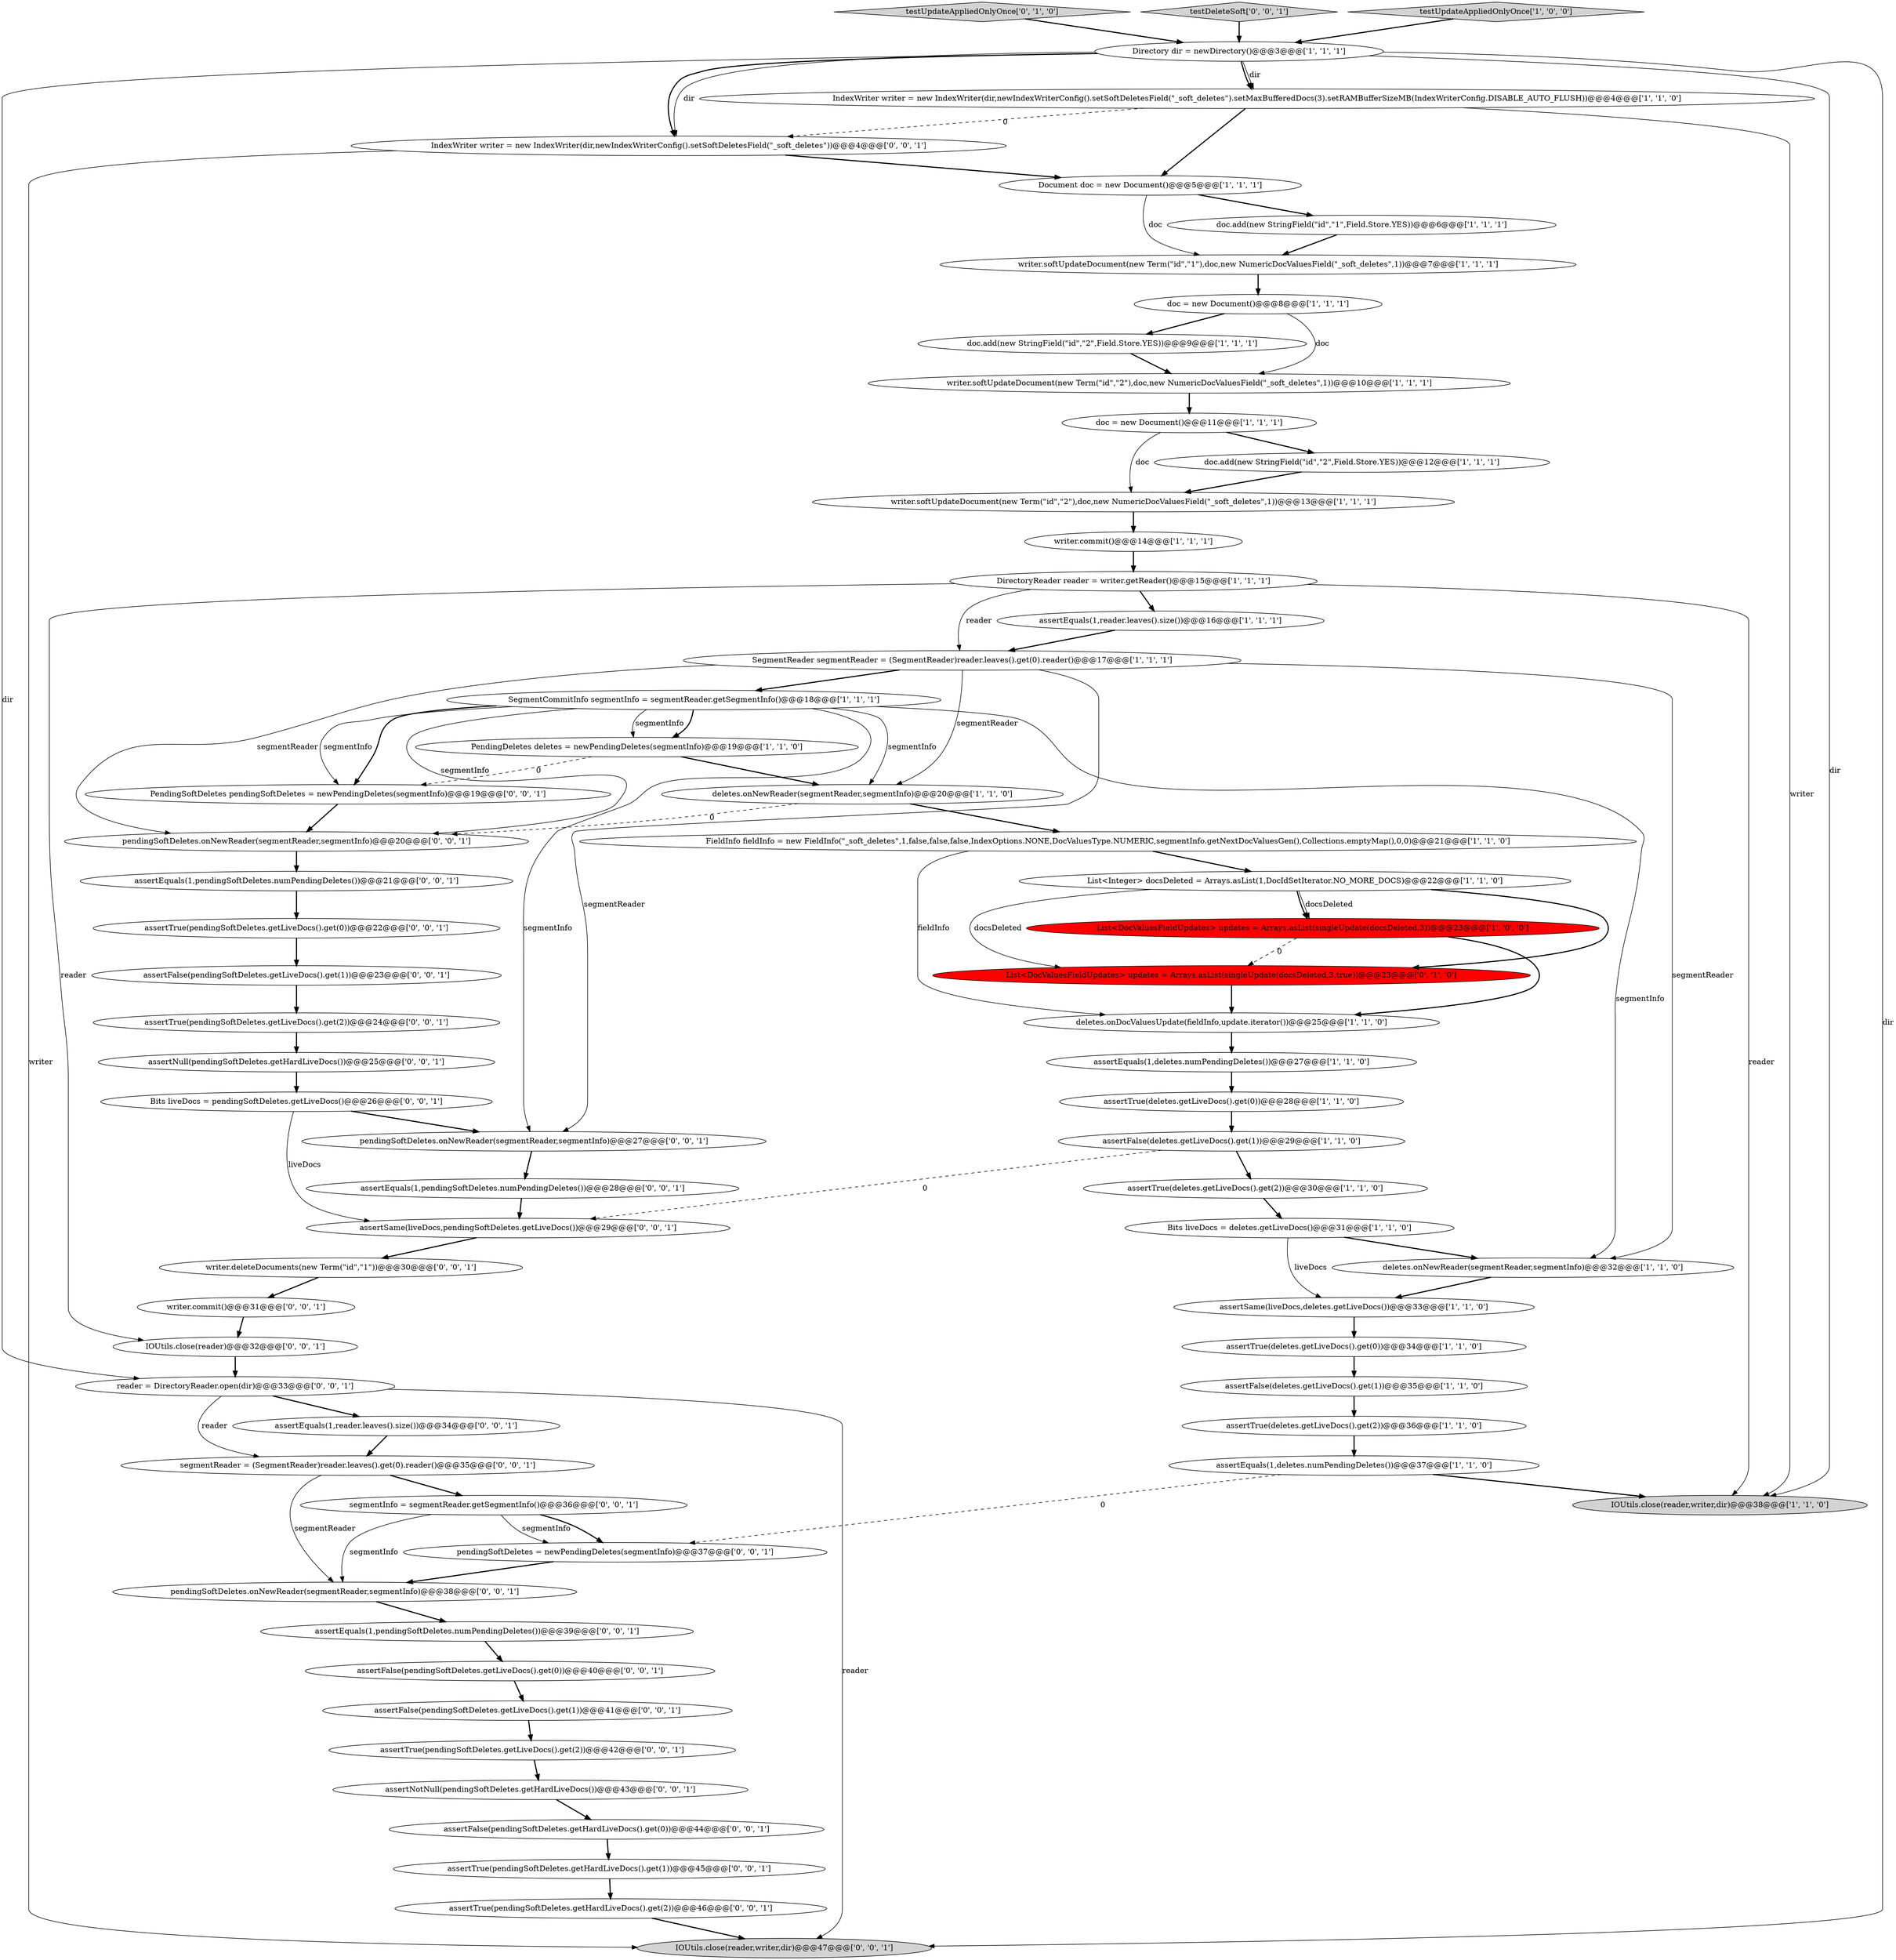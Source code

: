 digraph {
56 [style = filled, label = "assertFalse(pendingSoftDeletes.getLiveDocs().get(0))@@@40@@@['0', '0', '1']", fillcolor = white, shape = ellipse image = "AAA0AAABBB3BBB"];
32 [style = filled, label = "deletes.onNewReader(segmentReader,segmentInfo)@@@20@@@['1', '1', '0']", fillcolor = white, shape = ellipse image = "AAA0AAABBB1BBB"];
36 [style = filled, label = "testUpdateAppliedOnlyOnce['0', '1', '0']", fillcolor = lightgray, shape = diamond image = "AAA0AAABBB2BBB"];
4 [style = filled, label = "doc.add(new StringField(\"id\",\"2\",Field.Store.YES))@@@12@@@['1', '1', '1']", fillcolor = white, shape = ellipse image = "AAA0AAABBB1BBB"];
53 [style = filled, label = "writer.deleteDocuments(new Term(\"id\",\"1\"))@@@30@@@['0', '0', '1']", fillcolor = white, shape = ellipse image = "AAA0AAABBB3BBB"];
16 [style = filled, label = "writer.commit()@@@14@@@['1', '1', '1']", fillcolor = white, shape = ellipse image = "AAA0AAABBB1BBB"];
3 [style = filled, label = "SegmentCommitInfo segmentInfo = segmentReader.getSegmentInfo()@@@18@@@['1', '1', '1']", fillcolor = white, shape = ellipse image = "AAA0AAABBB1BBB"];
38 [style = filled, label = "assertNull(pendingSoftDeletes.getHardLiveDocs())@@@25@@@['0', '0', '1']", fillcolor = white, shape = ellipse image = "AAA0AAABBB3BBB"];
39 [style = filled, label = "testDeleteSoft['0', '0', '1']", fillcolor = lightgray, shape = diamond image = "AAA0AAABBB3BBB"];
48 [style = filled, label = "pendingSoftDeletes.onNewReader(segmentReader,segmentInfo)@@@20@@@['0', '0', '1']", fillcolor = white, shape = ellipse image = "AAA0AAABBB3BBB"];
57 [style = filled, label = "assertTrue(pendingSoftDeletes.getHardLiveDocs().get(2))@@@46@@@['0', '0', '1']", fillcolor = white, shape = ellipse image = "AAA0AAABBB3BBB"];
11 [style = filled, label = "doc = new Document()@@@8@@@['1', '1', '1']", fillcolor = white, shape = ellipse image = "AAA0AAABBB1BBB"];
27 [style = filled, label = "PendingDeletes deletes = newPendingDeletes(segmentInfo)@@@19@@@['1', '1', '0']", fillcolor = white, shape = ellipse image = "AAA0AAABBB1BBB"];
28 [style = filled, label = "DirectoryReader reader = writer.getReader()@@@15@@@['1', '1', '1']", fillcolor = white, shape = ellipse image = "AAA0AAABBB1BBB"];
19 [style = filled, label = "doc.add(new StringField(\"id\",\"1\",Field.Store.YES))@@@6@@@['1', '1', '1']", fillcolor = white, shape = ellipse image = "AAA0AAABBB1BBB"];
35 [style = filled, label = "List<DocValuesFieldUpdates> updates = Arrays.asList(singleUpdate(docsDeleted,3,true))@@@23@@@['0', '1', '0']", fillcolor = red, shape = ellipse image = "AAA1AAABBB2BBB"];
59 [style = filled, label = "pendingSoftDeletes.onNewReader(segmentReader,segmentInfo)@@@38@@@['0', '0', '1']", fillcolor = white, shape = ellipse image = "AAA0AAABBB3BBB"];
1 [style = filled, label = "assertTrue(deletes.getLiveDocs().get(2))@@@36@@@['1', '1', '0']", fillcolor = white, shape = ellipse image = "AAA0AAABBB1BBB"];
12 [style = filled, label = "deletes.onNewReader(segmentReader,segmentInfo)@@@32@@@['1', '1', '0']", fillcolor = white, shape = ellipse image = "AAA0AAABBB1BBB"];
44 [style = filled, label = "segmentReader = (SegmentReader)reader.leaves().get(0).reader()@@@35@@@['0', '0', '1']", fillcolor = white, shape = ellipse image = "AAA0AAABBB3BBB"];
24 [style = filled, label = "deletes.onDocValuesUpdate(fieldInfo,update.iterator())@@@25@@@['1', '1', '0']", fillcolor = white, shape = ellipse image = "AAA0AAABBB1BBB"];
2 [style = filled, label = "Directory dir = newDirectory()@@@3@@@['1', '1', '1']", fillcolor = white, shape = ellipse image = "AAA0AAABBB1BBB"];
9 [style = filled, label = "assertTrue(deletes.getLiveDocs().get(2))@@@30@@@['1', '1', '0']", fillcolor = white, shape = ellipse image = "AAA0AAABBB1BBB"];
22 [style = filled, label = "Document doc = new Document()@@@5@@@['1', '1', '1']", fillcolor = white, shape = ellipse image = "AAA0AAABBB1BBB"];
20 [style = filled, label = "assertFalse(deletes.getLiveDocs().get(1))@@@29@@@['1', '1', '0']", fillcolor = white, shape = ellipse image = "AAA0AAABBB1BBB"];
52 [style = filled, label = "PendingSoftDeletes pendingSoftDeletes = newPendingDeletes(segmentInfo)@@@19@@@['0', '0', '1']", fillcolor = white, shape = ellipse image = "AAA0AAABBB3BBB"];
66 [style = filled, label = "pendingSoftDeletes = newPendingDeletes(segmentInfo)@@@37@@@['0', '0', '1']", fillcolor = white, shape = ellipse image = "AAA0AAABBB3BBB"];
29 [style = filled, label = "IOUtils.close(reader,writer,dir)@@@38@@@['1', '1', '0']", fillcolor = lightgray, shape = ellipse image = "AAA0AAABBB1BBB"];
17 [style = filled, label = "List<Integer> docsDeleted = Arrays.asList(1,DocIdSetIterator.NO_MORE_DOCS)@@@22@@@['1', '1', '0']", fillcolor = white, shape = ellipse image = "AAA0AAABBB1BBB"];
21 [style = filled, label = "testUpdateAppliedOnlyOnce['1', '0', '0']", fillcolor = lightgray, shape = diamond image = "AAA0AAABBB1BBB"];
25 [style = filled, label = "doc.add(new StringField(\"id\",\"2\",Field.Store.YES))@@@9@@@['1', '1', '1']", fillcolor = white, shape = ellipse image = "AAA0AAABBB1BBB"];
31 [style = filled, label = "assertEquals(1,reader.leaves().size())@@@16@@@['1', '1', '1']", fillcolor = white, shape = ellipse image = "AAA0AAABBB1BBB"];
47 [style = filled, label = "assertEquals(1,pendingSoftDeletes.numPendingDeletes())@@@39@@@['0', '0', '1']", fillcolor = white, shape = ellipse image = "AAA0AAABBB3BBB"];
45 [style = filled, label = "assertNotNull(pendingSoftDeletes.getHardLiveDocs())@@@43@@@['0', '0', '1']", fillcolor = white, shape = ellipse image = "AAA0AAABBB3BBB"];
13 [style = filled, label = "assertFalse(deletes.getLiveDocs().get(1))@@@35@@@['1', '1', '0']", fillcolor = white, shape = ellipse image = "AAA0AAABBB1BBB"];
43 [style = filled, label = "IOUtils.close(reader)@@@32@@@['0', '0', '1']", fillcolor = white, shape = ellipse image = "AAA0AAABBB3BBB"];
55 [style = filled, label = "segmentInfo = segmentReader.getSegmentInfo()@@@36@@@['0', '0', '1']", fillcolor = white, shape = ellipse image = "AAA0AAABBB3BBB"];
33 [style = filled, label = "assertTrue(deletes.getLiveDocs().get(0))@@@34@@@['1', '1', '0']", fillcolor = white, shape = ellipse image = "AAA0AAABBB1BBB"];
65 [style = filled, label = "assertTrue(pendingSoftDeletes.getHardLiveDocs().get(1))@@@45@@@['0', '0', '1']", fillcolor = white, shape = ellipse image = "AAA0AAABBB3BBB"];
10 [style = filled, label = "writer.softUpdateDocument(new Term(\"id\",\"1\"),doc,new NumericDocValuesField(\"_soft_deletes\",1))@@@7@@@['1', '1', '1']", fillcolor = white, shape = ellipse image = "AAA0AAABBB1BBB"];
34 [style = filled, label = "assertEquals(1,deletes.numPendingDeletes())@@@37@@@['1', '1', '0']", fillcolor = white, shape = ellipse image = "AAA0AAABBB1BBB"];
37 [style = filled, label = "assertEquals(1,reader.leaves().size())@@@34@@@['0', '0', '1']", fillcolor = white, shape = ellipse image = "AAA0AAABBB3BBB"];
0 [style = filled, label = "assertSame(liveDocs,deletes.getLiveDocs())@@@33@@@['1', '1', '0']", fillcolor = white, shape = ellipse image = "AAA0AAABBB1BBB"];
51 [style = filled, label = "IOUtils.close(reader,writer,dir)@@@47@@@['0', '0', '1']", fillcolor = lightgray, shape = ellipse image = "AAA0AAABBB3BBB"];
15 [style = filled, label = "assertTrue(deletes.getLiveDocs().get(0))@@@28@@@['1', '1', '0']", fillcolor = white, shape = ellipse image = "AAA0AAABBB1BBB"];
49 [style = filled, label = "assertTrue(pendingSoftDeletes.getLiveDocs().get(0))@@@22@@@['0', '0', '1']", fillcolor = white, shape = ellipse image = "AAA0AAABBB3BBB"];
58 [style = filled, label = "Bits liveDocs = pendingSoftDeletes.getLiveDocs()@@@26@@@['0', '0', '1']", fillcolor = white, shape = ellipse image = "AAA0AAABBB3BBB"];
46 [style = filled, label = "writer.commit()@@@31@@@['0', '0', '1']", fillcolor = white, shape = ellipse image = "AAA0AAABBB3BBB"];
26 [style = filled, label = "doc = new Document()@@@11@@@['1', '1', '1']", fillcolor = white, shape = ellipse image = "AAA0AAABBB1BBB"];
67 [style = filled, label = "assertTrue(pendingSoftDeletes.getLiveDocs().get(2))@@@42@@@['0', '0', '1']", fillcolor = white, shape = ellipse image = "AAA0AAABBB3BBB"];
62 [style = filled, label = "assertFalse(pendingSoftDeletes.getLiveDocs().get(1))@@@41@@@['0', '0', '1']", fillcolor = white, shape = ellipse image = "AAA0AAABBB3BBB"];
63 [style = filled, label = "assertTrue(pendingSoftDeletes.getLiveDocs().get(2))@@@24@@@['0', '0', '1']", fillcolor = white, shape = ellipse image = "AAA0AAABBB3BBB"];
23 [style = filled, label = "writer.softUpdateDocument(new Term(\"id\",\"2\"),doc,new NumericDocValuesField(\"_soft_deletes\",1))@@@10@@@['1', '1', '1']", fillcolor = white, shape = ellipse image = "AAA0AAABBB1BBB"];
14 [style = filled, label = "FieldInfo fieldInfo = new FieldInfo(\"_soft_deletes\",1,false,false,false,IndexOptions.NONE,DocValuesType.NUMERIC,segmentInfo.getNextDocValuesGen(),Collections.emptyMap(),0,0)@@@21@@@['1', '1', '0']", fillcolor = white, shape = ellipse image = "AAA0AAABBB1BBB"];
41 [style = filled, label = "assertEquals(1,pendingSoftDeletes.numPendingDeletes())@@@21@@@['0', '0', '1']", fillcolor = white, shape = ellipse image = "AAA0AAABBB3BBB"];
8 [style = filled, label = "SegmentReader segmentReader = (SegmentReader)reader.leaves().get(0).reader()@@@17@@@['1', '1', '1']", fillcolor = white, shape = ellipse image = "AAA0AAABBB1BBB"];
30 [style = filled, label = "assertEquals(1,deletes.numPendingDeletes())@@@27@@@['1', '1', '0']", fillcolor = white, shape = ellipse image = "AAA0AAABBB1BBB"];
50 [style = filled, label = "assertFalse(pendingSoftDeletes.getLiveDocs().get(1))@@@23@@@['0', '0', '1']", fillcolor = white, shape = ellipse image = "AAA0AAABBB3BBB"];
64 [style = filled, label = "assertSame(liveDocs,pendingSoftDeletes.getLiveDocs())@@@29@@@['0', '0', '1']", fillcolor = white, shape = ellipse image = "AAA0AAABBB3BBB"];
18 [style = filled, label = "IndexWriter writer = new IndexWriter(dir,newIndexWriterConfig().setSoftDeletesField(\"_soft_deletes\").setMaxBufferedDocs(3).setRAMBufferSizeMB(IndexWriterConfig.DISABLE_AUTO_FLUSH))@@@4@@@['1', '1', '0']", fillcolor = white, shape = ellipse image = "AAA0AAABBB1BBB"];
42 [style = filled, label = "assertFalse(pendingSoftDeletes.getHardLiveDocs().get(0))@@@44@@@['0', '0', '1']", fillcolor = white, shape = ellipse image = "AAA0AAABBB3BBB"];
60 [style = filled, label = "pendingSoftDeletes.onNewReader(segmentReader,segmentInfo)@@@27@@@['0', '0', '1']", fillcolor = white, shape = ellipse image = "AAA0AAABBB3BBB"];
54 [style = filled, label = "assertEquals(1,pendingSoftDeletes.numPendingDeletes())@@@28@@@['0', '0', '1']", fillcolor = white, shape = ellipse image = "AAA0AAABBB3BBB"];
61 [style = filled, label = "reader = DirectoryReader.open(dir)@@@33@@@['0', '0', '1']", fillcolor = white, shape = ellipse image = "AAA0AAABBB3BBB"];
5 [style = filled, label = "Bits liveDocs = deletes.getLiveDocs()@@@31@@@['1', '1', '0']", fillcolor = white, shape = ellipse image = "AAA0AAABBB1BBB"];
7 [style = filled, label = "List<DocValuesFieldUpdates> updates = Arrays.asList(singleUpdate(docsDeleted,3))@@@23@@@['1', '0', '0']", fillcolor = red, shape = ellipse image = "AAA1AAABBB1BBB"];
6 [style = filled, label = "writer.softUpdateDocument(new Term(\"id\",\"2\"),doc,new NumericDocValuesField(\"_soft_deletes\",1))@@@13@@@['1', '1', '1']", fillcolor = white, shape = ellipse image = "AAA0AAABBB1BBB"];
40 [style = filled, label = "IndexWriter writer = new IndexWriter(dir,newIndexWriterConfig().setSoftDeletesField(\"_soft_deletes\"))@@@4@@@['0', '0', '1']", fillcolor = white, shape = ellipse image = "AAA0AAABBB3BBB"];
27->32 [style = bold, label=""];
61->37 [style = bold, label=""];
20->9 [style = bold, label=""];
65->57 [style = bold, label=""];
17->7 [style = solid, label="docsDeleted"];
14->17 [style = bold, label=""];
58->60 [style = bold, label=""];
64->53 [style = bold, label=""];
26->6 [style = solid, label="doc"];
28->43 [style = solid, label="reader"];
2->29 [style = solid, label="dir"];
13->1 [style = bold, label=""];
62->67 [style = bold, label=""];
3->27 [style = bold, label=""];
24->30 [style = bold, label=""];
21->2 [style = bold, label=""];
18->22 [style = bold, label=""];
40->51 [style = solid, label="writer"];
14->24 [style = solid, label="fieldInfo"];
15->20 [style = bold, label=""];
36->2 [style = bold, label=""];
7->35 [style = dashed, label="0"];
34->66 [style = dashed, label="0"];
40->22 [style = bold, label=""];
45->42 [style = bold, label=""];
9->5 [style = bold, label=""];
8->60 [style = solid, label="segmentReader"];
63->38 [style = bold, label=""];
50->63 [style = bold, label=""];
2->18 [style = solid, label="dir"];
11->25 [style = bold, label=""];
17->35 [style = bold, label=""];
10->11 [style = bold, label=""];
48->41 [style = bold, label=""];
17->35 [style = solid, label="docsDeleted"];
57->51 [style = bold, label=""];
58->64 [style = solid, label="liveDocs"];
8->48 [style = solid, label="segmentReader"];
56->62 [style = bold, label=""];
2->40 [style = solid, label="dir"];
2->18 [style = bold, label=""];
61->51 [style = solid, label="reader"];
41->49 [style = bold, label=""];
26->4 [style = bold, label=""];
33->13 [style = bold, label=""];
55->66 [style = solid, label="segmentInfo"];
7->24 [style = bold, label=""];
44->55 [style = bold, label=""];
5->0 [style = solid, label="liveDocs"];
52->48 [style = bold, label=""];
61->44 [style = solid, label="reader"];
3->12 [style = solid, label="segmentInfo"];
32->48 [style = dashed, label="0"];
3->52 [style = solid, label="segmentInfo"];
67->45 [style = bold, label=""];
55->66 [style = bold, label=""];
28->8 [style = solid, label="reader"];
30->15 [style = bold, label=""];
46->43 [style = bold, label=""];
60->54 [style = bold, label=""];
54->64 [style = bold, label=""];
34->29 [style = bold, label=""];
18->40 [style = dashed, label="0"];
2->51 [style = solid, label="dir"];
47->56 [style = bold, label=""];
22->19 [style = bold, label=""];
28->31 [style = bold, label=""];
8->3 [style = bold, label=""];
32->14 [style = bold, label=""];
19->10 [style = bold, label=""];
42->65 [style = bold, label=""];
49->50 [style = bold, label=""];
35->24 [style = bold, label=""];
43->61 [style = bold, label=""];
59->47 [style = bold, label=""];
53->46 [style = bold, label=""];
1->34 [style = bold, label=""];
55->59 [style = solid, label="segmentInfo"];
39->2 [style = bold, label=""];
37->44 [style = bold, label=""];
11->23 [style = solid, label="doc"];
3->48 [style = solid, label="segmentInfo"];
31->8 [style = bold, label=""];
3->27 [style = solid, label="segmentInfo"];
2->61 [style = solid, label="dir"];
8->32 [style = solid, label="segmentReader"];
3->52 [style = bold, label=""];
3->60 [style = solid, label="segmentInfo"];
4->6 [style = bold, label=""];
25->23 [style = bold, label=""];
38->58 [style = bold, label=""];
22->10 [style = solid, label="doc"];
20->64 [style = dashed, label="0"];
23->26 [style = bold, label=""];
2->40 [style = bold, label=""];
28->29 [style = solid, label="reader"];
12->0 [style = bold, label=""];
3->32 [style = solid, label="segmentInfo"];
17->7 [style = bold, label=""];
16->28 [style = bold, label=""];
0->33 [style = bold, label=""];
5->12 [style = bold, label=""];
6->16 [style = bold, label=""];
8->12 [style = solid, label="segmentReader"];
27->52 [style = dashed, label="0"];
66->59 [style = bold, label=""];
18->29 [style = solid, label="writer"];
44->59 [style = solid, label="segmentReader"];
}
